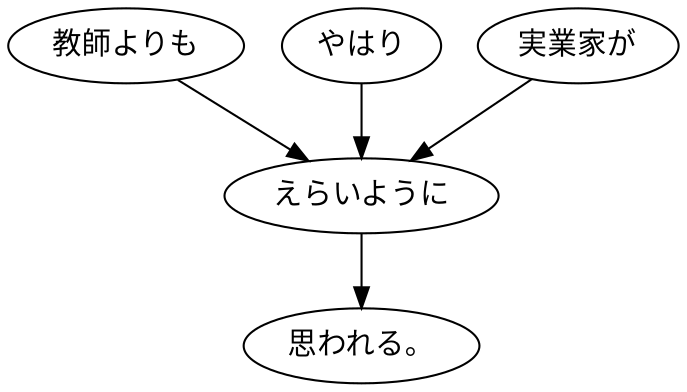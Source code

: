 digraph graph1925 {
	node0 [label="教師よりも"];
	node1 [label="やはり"];
	node2 [label="実業家が"];
	node3 [label="えらいように"];
	node4 [label="思われる。"];
	node0 -> node3;
	node1 -> node3;
	node2 -> node3;
	node3 -> node4;
}
